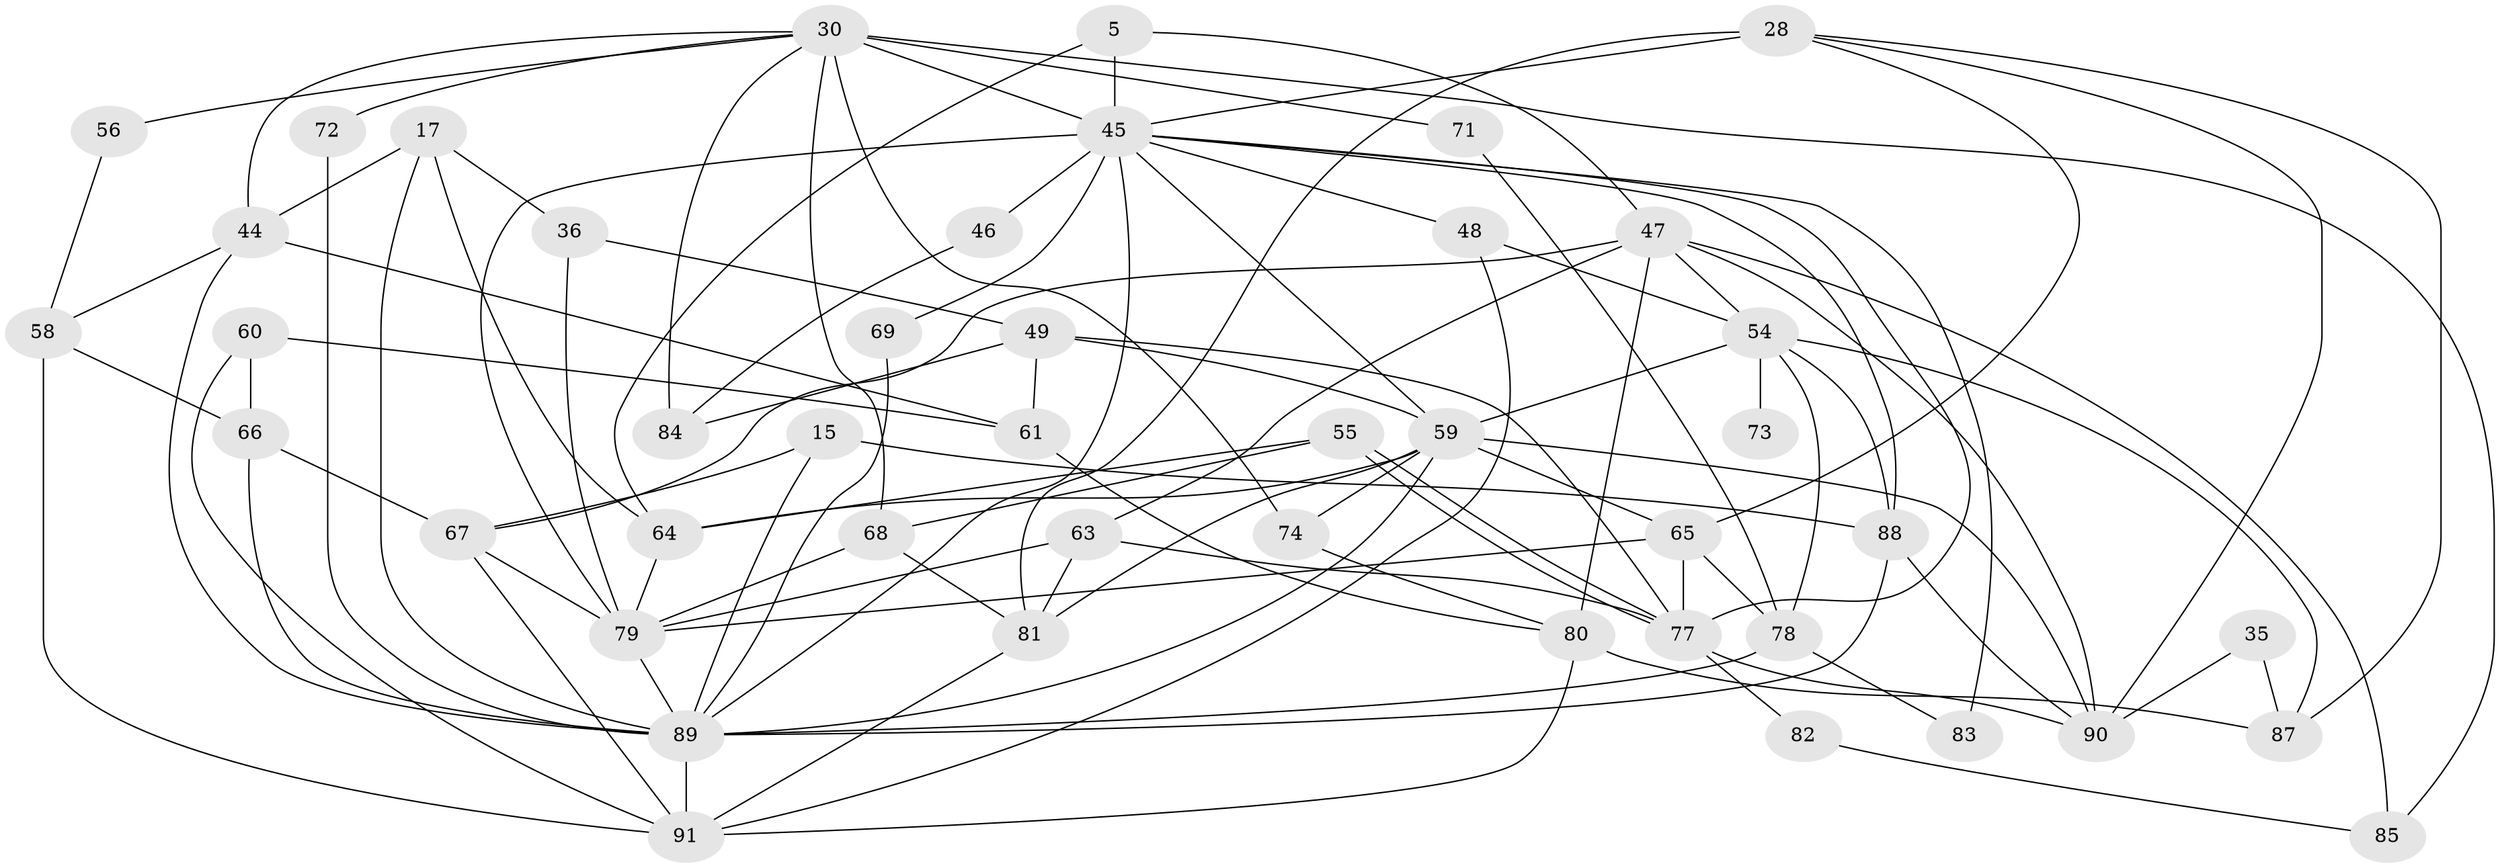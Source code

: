 // original degree distribution, {7: 0.03296703296703297, 3: 0.1978021978021978, 5: 0.25274725274725274, 4: 0.18681318681318682, 6: 0.10989010989010989, 2: 0.2087912087912088, 8: 0.01098901098901099}
// Generated by graph-tools (version 1.1) at 2025/51/03/09/25 04:51:34]
// undirected, 45 vertices, 104 edges
graph export_dot {
graph [start="1"]
  node [color=gray90,style=filled];
  5;
  15;
  17;
  28;
  30 [super="+7"];
  35;
  36;
  44 [super="+8+9"];
  45 [super="+1+33"];
  46;
  47 [super="+3"];
  48;
  49;
  54 [super="+51"];
  55;
  56;
  58;
  59 [super="+39+29+41"];
  60;
  61;
  63;
  64 [super="+20"];
  65 [super="+12"];
  66 [super="+43"];
  67 [super="+52+25"];
  68 [super="+24"];
  69;
  71;
  72;
  73;
  74 [super="+34"];
  77 [super="+42+57"];
  78 [super="+62"];
  79 [super="+38+70"];
  80 [super="+26"];
  81 [super="+76"];
  82;
  83;
  84;
  85;
  87;
  88;
  89 [super="+37+75"];
  90 [super="+18"];
  91 [super="+23+27+86"];
  5 -- 47;
  5 -- 64;
  5 -- 45;
  15 -- 67;
  15 -- 89 [weight=3];
  15 -- 88;
  17 -- 44 [weight=2];
  17 -- 36;
  17 -- 64;
  17 -- 89;
  28 -- 65;
  28 -- 81;
  28 -- 87;
  28 -- 90;
  28 -- 45 [weight=2];
  30 -- 44 [weight=2];
  30 -- 56;
  30 -- 71;
  30 -- 84;
  30 -- 85;
  30 -- 72;
  30 -- 74;
  30 -- 45 [weight=3];
  30 -- 68;
  35 -- 87;
  35 -- 90;
  36 -- 49;
  36 -- 79;
  44 -- 58;
  44 -- 61;
  44 -- 89 [weight=2];
  45 -- 46;
  45 -- 69;
  45 -- 79 [weight=3];
  45 -- 77 [weight=2];
  45 -- 48;
  45 -- 83;
  45 -- 88;
  45 -- 89;
  45 -- 59;
  46 -- 84;
  47 -- 63;
  47 -- 85;
  47 -- 80 [weight=2];
  47 -- 67 [weight=2];
  47 -- 54;
  47 -- 90 [weight=2];
  48 -- 54;
  48 -- 91;
  49 -- 61;
  49 -- 84;
  49 -- 59;
  49 -- 77;
  54 -- 88;
  54 -- 73 [weight=2];
  54 -- 78;
  54 -- 87;
  54 -- 59;
  55 -- 77;
  55 -- 77;
  55 -- 64;
  55 -- 68;
  56 -- 58;
  58 -- 66;
  58 -- 91;
  59 -- 64;
  59 -- 65;
  59 -- 90 [weight=2];
  59 -- 74;
  59 -- 81;
  59 -- 89 [weight=2];
  60 -- 61;
  60 -- 91;
  60 -- 66;
  61 -- 80;
  63 -- 77;
  63 -- 79;
  63 -- 81;
  64 -- 79;
  65 -- 77 [weight=3];
  65 -- 79;
  65 -- 78;
  66 -- 89 [weight=3];
  66 -- 67;
  67 -- 91 [weight=2];
  67 -- 79 [weight=3];
  68 -- 81 [weight=2];
  68 -- 79;
  69 -- 89;
  71 -- 78;
  72 -- 89;
  74 -- 80;
  77 -- 82;
  77 -- 90;
  78 -- 83;
  78 -- 89 [weight=2];
  79 -- 89 [weight=3];
  80 -- 87;
  80 -- 91 [weight=2];
  81 -- 91;
  82 -- 85;
  88 -- 90;
  88 -- 89;
  89 -- 91 [weight=2];
}
